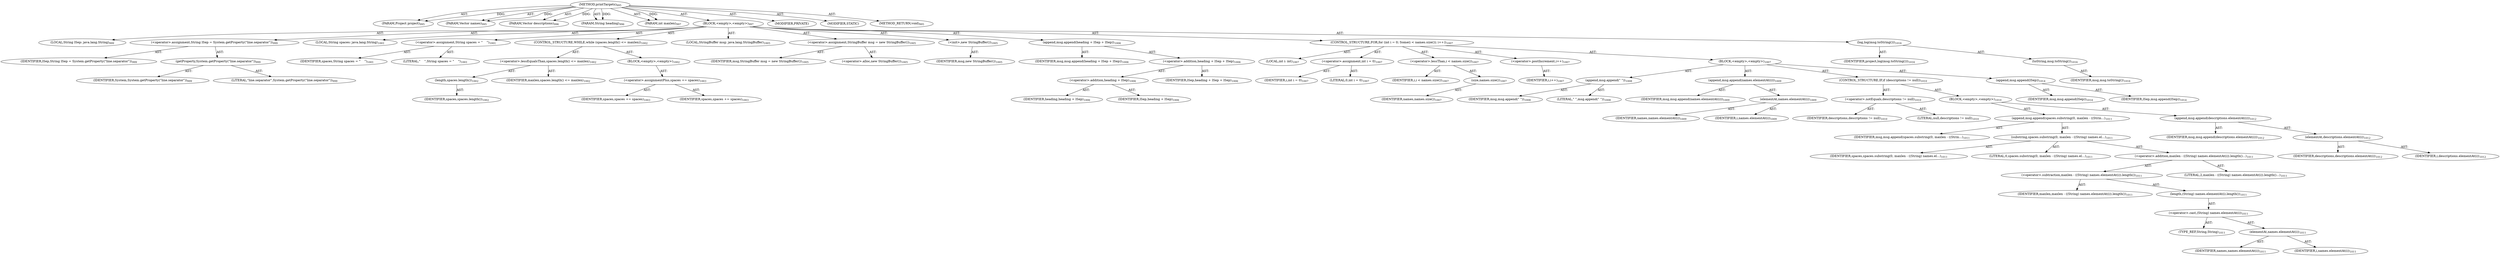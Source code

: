 digraph "printTargets" {  
"111669149716" [label = <(METHOD,printTargets)<SUB>995</SUB>> ]
"115964117023" [label = <(PARAM,Project project)<SUB>995</SUB>> ]
"115964117024" [label = <(PARAM,Vector names)<SUB>995</SUB>> ]
"115964117025" [label = <(PARAM,Vector descriptions)<SUB>996</SUB>> ]
"115964117026" [label = <(PARAM,String heading)<SUB>996</SUB>> ]
"115964117027" [label = <(PARAM,int maxlen)<SUB>997</SUB>> ]
"25769803968" [label = <(BLOCK,&lt;empty&gt;,&lt;empty&gt;)<SUB>997</SUB>> ]
"94489280605" [label = <(LOCAL,String lSep: java.lang.String)<SUB>999</SUB>> ]
"30064771912" [label = <(&lt;operator&gt;.assignment,String lSep = System.getProperty(&quot;line.separator&quot;))<SUB>999</SUB>> ]
"68719477407" [label = <(IDENTIFIER,lSep,String lSep = System.getProperty(&quot;line.separator&quot;))<SUB>999</SUB>> ]
"30064771913" [label = <(getProperty,System.getProperty(&quot;line.separator&quot;))<SUB>999</SUB>> ]
"68719477408" [label = <(IDENTIFIER,System,System.getProperty(&quot;line.separator&quot;))<SUB>999</SUB>> ]
"90194313424" [label = <(LITERAL,&quot;line.separator&quot;,System.getProperty(&quot;line.separator&quot;))<SUB>999</SUB>> ]
"94489280606" [label = <(LOCAL,String spaces: java.lang.String)<SUB>1001</SUB>> ]
"30064771914" [label = <(&lt;operator&gt;.assignment,String spaces = &quot;    &quot;)<SUB>1001</SUB>> ]
"68719477409" [label = <(IDENTIFIER,spaces,String spaces = &quot;    &quot;)<SUB>1001</SUB>> ]
"90194313425" [label = <(LITERAL,&quot;    &quot;,String spaces = &quot;    &quot;)<SUB>1001</SUB>> ]
"47244640400" [label = <(CONTROL_STRUCTURE,WHILE,while (spaces.length() &lt;= maxlen))<SUB>1002</SUB>> ]
"30064771915" [label = <(&lt;operator&gt;.lessEqualsThan,spaces.length() &lt;= maxlen)<SUB>1002</SUB>> ]
"30064771916" [label = <(length,spaces.length())<SUB>1002</SUB>> ]
"68719477410" [label = <(IDENTIFIER,spaces,spaces.length())<SUB>1002</SUB>> ]
"68719477411" [label = <(IDENTIFIER,maxlen,spaces.length() &lt;= maxlen)<SUB>1002</SUB>> ]
"25769803969" [label = <(BLOCK,&lt;empty&gt;,&lt;empty&gt;)<SUB>1002</SUB>> ]
"30064771917" [label = <(&lt;operator&gt;.assignmentPlus,spaces += spaces)<SUB>1003</SUB>> ]
"68719477412" [label = <(IDENTIFIER,spaces,spaces += spaces)<SUB>1003</SUB>> ]
"68719477413" [label = <(IDENTIFIER,spaces,spaces += spaces)<SUB>1003</SUB>> ]
"94489280607" [label = <(LOCAL,StringBuffer msg: java.lang.StringBuffer)<SUB>1005</SUB>> ]
"30064771918" [label = <(&lt;operator&gt;.assignment,StringBuffer msg = new StringBuffer())<SUB>1005</SUB>> ]
"68719477414" [label = <(IDENTIFIER,msg,StringBuffer msg = new StringBuffer())<SUB>1005</SUB>> ]
"30064771919" [label = <(&lt;operator&gt;.alloc,new StringBuffer())<SUB>1005</SUB>> ]
"30064771920" [label = <(&lt;init&gt;,new StringBuffer())<SUB>1005</SUB>> ]
"68719477415" [label = <(IDENTIFIER,msg,new StringBuffer())<SUB>1005</SUB>> ]
"30064771921" [label = <(append,msg.append(heading + lSep + lSep))<SUB>1006</SUB>> ]
"68719477416" [label = <(IDENTIFIER,msg,msg.append(heading + lSep + lSep))<SUB>1006</SUB>> ]
"30064771922" [label = <(&lt;operator&gt;.addition,heading + lSep + lSep)<SUB>1006</SUB>> ]
"30064771923" [label = <(&lt;operator&gt;.addition,heading + lSep)<SUB>1006</SUB>> ]
"68719477417" [label = <(IDENTIFIER,heading,heading + lSep)<SUB>1006</SUB>> ]
"68719477418" [label = <(IDENTIFIER,lSep,heading + lSep)<SUB>1006</SUB>> ]
"68719477419" [label = <(IDENTIFIER,lSep,heading + lSep + lSep)<SUB>1006</SUB>> ]
"47244640401" [label = <(CONTROL_STRUCTURE,FOR,for (int i = 0; Some(i &lt; names.size()); i++))<SUB>1007</SUB>> ]
"94489280608" [label = <(LOCAL,int i: int)<SUB>1007</SUB>> ]
"30064771924" [label = <(&lt;operator&gt;.assignment,int i = 0)<SUB>1007</SUB>> ]
"68719477420" [label = <(IDENTIFIER,i,int i = 0)<SUB>1007</SUB>> ]
"90194313426" [label = <(LITERAL,0,int i = 0)<SUB>1007</SUB>> ]
"30064771925" [label = <(&lt;operator&gt;.lessThan,i &lt; names.size())<SUB>1007</SUB>> ]
"68719477421" [label = <(IDENTIFIER,i,i &lt; names.size())<SUB>1007</SUB>> ]
"30064771926" [label = <(size,names.size())<SUB>1007</SUB>> ]
"68719477422" [label = <(IDENTIFIER,names,names.size())<SUB>1007</SUB>> ]
"30064771927" [label = <(&lt;operator&gt;.postIncrement,i++)<SUB>1007</SUB>> ]
"68719477423" [label = <(IDENTIFIER,i,i++)<SUB>1007</SUB>> ]
"25769803970" [label = <(BLOCK,&lt;empty&gt;,&lt;empty&gt;)<SUB>1007</SUB>> ]
"30064771928" [label = <(append,msg.append(&quot; &quot;))<SUB>1008</SUB>> ]
"68719477424" [label = <(IDENTIFIER,msg,msg.append(&quot; &quot;))<SUB>1008</SUB>> ]
"90194313427" [label = <(LITERAL,&quot; &quot;,msg.append(&quot; &quot;))<SUB>1008</SUB>> ]
"30064771929" [label = <(append,msg.append(names.elementAt(i)))<SUB>1009</SUB>> ]
"68719477425" [label = <(IDENTIFIER,msg,msg.append(names.elementAt(i)))<SUB>1009</SUB>> ]
"30064771930" [label = <(elementAt,names.elementAt(i))<SUB>1009</SUB>> ]
"68719477426" [label = <(IDENTIFIER,names,names.elementAt(i))<SUB>1009</SUB>> ]
"68719477427" [label = <(IDENTIFIER,i,names.elementAt(i))<SUB>1009</SUB>> ]
"47244640402" [label = <(CONTROL_STRUCTURE,IF,if (descriptions != null))<SUB>1010</SUB>> ]
"30064771931" [label = <(&lt;operator&gt;.notEquals,descriptions != null)<SUB>1010</SUB>> ]
"68719477428" [label = <(IDENTIFIER,descriptions,descriptions != null)<SUB>1010</SUB>> ]
"90194313428" [label = <(LITERAL,null,descriptions != null)<SUB>1010</SUB>> ]
"25769803971" [label = <(BLOCK,&lt;empty&gt;,&lt;empty&gt;)<SUB>1010</SUB>> ]
"30064771932" [label = <(append,msg.append(spaces.substring(0, maxlen - ((Strin...)<SUB>1011</SUB>> ]
"68719477429" [label = <(IDENTIFIER,msg,msg.append(spaces.substring(0, maxlen - ((Strin...)<SUB>1011</SUB>> ]
"30064771933" [label = <(substring,spaces.substring(0, maxlen - ((String) names.el...)<SUB>1011</SUB>> ]
"68719477430" [label = <(IDENTIFIER,spaces,spaces.substring(0, maxlen - ((String) names.el...)<SUB>1011</SUB>> ]
"90194313429" [label = <(LITERAL,0,spaces.substring(0, maxlen - ((String) names.el...)<SUB>1011</SUB>> ]
"30064771934" [label = <(&lt;operator&gt;.addition,maxlen - ((String) names.elementAt(i)).length()...)<SUB>1011</SUB>> ]
"30064771935" [label = <(&lt;operator&gt;.subtraction,maxlen - ((String) names.elementAt(i)).length())<SUB>1011</SUB>> ]
"68719477431" [label = <(IDENTIFIER,maxlen,maxlen - ((String) names.elementAt(i)).length())<SUB>1011</SUB>> ]
"30064771936" [label = <(length,(String) names.elementAt(i).length())<SUB>1011</SUB>> ]
"30064771937" [label = <(&lt;operator&gt;.cast,(String) names.elementAt(i))<SUB>1011</SUB>> ]
"180388626463" [label = <(TYPE_REF,String,String)<SUB>1011</SUB>> ]
"30064771938" [label = <(elementAt,names.elementAt(i))<SUB>1011</SUB>> ]
"68719477432" [label = <(IDENTIFIER,names,names.elementAt(i))<SUB>1011</SUB>> ]
"68719477433" [label = <(IDENTIFIER,i,names.elementAt(i))<SUB>1011</SUB>> ]
"90194313430" [label = <(LITERAL,2,maxlen - ((String) names.elementAt(i)).length()...)<SUB>1011</SUB>> ]
"30064771939" [label = <(append,msg.append(descriptions.elementAt(i)))<SUB>1012</SUB>> ]
"68719477434" [label = <(IDENTIFIER,msg,msg.append(descriptions.elementAt(i)))<SUB>1012</SUB>> ]
"30064771940" [label = <(elementAt,descriptions.elementAt(i))<SUB>1012</SUB>> ]
"68719477435" [label = <(IDENTIFIER,descriptions,descriptions.elementAt(i))<SUB>1012</SUB>> ]
"68719477436" [label = <(IDENTIFIER,i,descriptions.elementAt(i))<SUB>1012</SUB>> ]
"30064771941" [label = <(append,msg.append(lSep))<SUB>1014</SUB>> ]
"68719477437" [label = <(IDENTIFIER,msg,msg.append(lSep))<SUB>1014</SUB>> ]
"68719477438" [label = <(IDENTIFIER,lSep,msg.append(lSep))<SUB>1014</SUB>> ]
"30064771942" [label = <(log,log(msg.toString()))<SUB>1016</SUB>> ]
"68719477439" [label = <(IDENTIFIER,project,log(msg.toString()))<SUB>1016</SUB>> ]
"30064771943" [label = <(toString,msg.toString())<SUB>1016</SUB>> ]
"68719477440" [label = <(IDENTIFIER,msg,msg.toString())<SUB>1016</SUB>> ]
"133143986239" [label = <(MODIFIER,PRIVATE)> ]
"133143986240" [label = <(MODIFIER,STATIC)> ]
"128849018900" [label = <(METHOD_RETURN,void)<SUB>995</SUB>> ]
  "111669149716" -> "115964117023"  [ label = "AST: "] 
  "111669149716" -> "115964117024"  [ label = "AST: "] 
  "111669149716" -> "115964117025"  [ label = "AST: "] 
  "111669149716" -> "115964117026"  [ label = "AST: "] 
  "111669149716" -> "115964117027"  [ label = "AST: "] 
  "111669149716" -> "25769803968"  [ label = "AST: "] 
  "111669149716" -> "133143986239"  [ label = "AST: "] 
  "111669149716" -> "133143986240"  [ label = "AST: "] 
  "111669149716" -> "128849018900"  [ label = "AST: "] 
  "25769803968" -> "94489280605"  [ label = "AST: "] 
  "25769803968" -> "30064771912"  [ label = "AST: "] 
  "25769803968" -> "94489280606"  [ label = "AST: "] 
  "25769803968" -> "30064771914"  [ label = "AST: "] 
  "25769803968" -> "47244640400"  [ label = "AST: "] 
  "25769803968" -> "94489280607"  [ label = "AST: "] 
  "25769803968" -> "30064771918"  [ label = "AST: "] 
  "25769803968" -> "30064771920"  [ label = "AST: "] 
  "25769803968" -> "30064771921"  [ label = "AST: "] 
  "25769803968" -> "47244640401"  [ label = "AST: "] 
  "25769803968" -> "30064771942"  [ label = "AST: "] 
  "30064771912" -> "68719477407"  [ label = "AST: "] 
  "30064771912" -> "30064771913"  [ label = "AST: "] 
  "30064771913" -> "68719477408"  [ label = "AST: "] 
  "30064771913" -> "90194313424"  [ label = "AST: "] 
  "30064771914" -> "68719477409"  [ label = "AST: "] 
  "30064771914" -> "90194313425"  [ label = "AST: "] 
  "47244640400" -> "30064771915"  [ label = "AST: "] 
  "47244640400" -> "25769803969"  [ label = "AST: "] 
  "30064771915" -> "30064771916"  [ label = "AST: "] 
  "30064771915" -> "68719477411"  [ label = "AST: "] 
  "30064771916" -> "68719477410"  [ label = "AST: "] 
  "25769803969" -> "30064771917"  [ label = "AST: "] 
  "30064771917" -> "68719477412"  [ label = "AST: "] 
  "30064771917" -> "68719477413"  [ label = "AST: "] 
  "30064771918" -> "68719477414"  [ label = "AST: "] 
  "30064771918" -> "30064771919"  [ label = "AST: "] 
  "30064771920" -> "68719477415"  [ label = "AST: "] 
  "30064771921" -> "68719477416"  [ label = "AST: "] 
  "30064771921" -> "30064771922"  [ label = "AST: "] 
  "30064771922" -> "30064771923"  [ label = "AST: "] 
  "30064771922" -> "68719477419"  [ label = "AST: "] 
  "30064771923" -> "68719477417"  [ label = "AST: "] 
  "30064771923" -> "68719477418"  [ label = "AST: "] 
  "47244640401" -> "94489280608"  [ label = "AST: "] 
  "47244640401" -> "30064771924"  [ label = "AST: "] 
  "47244640401" -> "30064771925"  [ label = "AST: "] 
  "47244640401" -> "30064771927"  [ label = "AST: "] 
  "47244640401" -> "25769803970"  [ label = "AST: "] 
  "30064771924" -> "68719477420"  [ label = "AST: "] 
  "30064771924" -> "90194313426"  [ label = "AST: "] 
  "30064771925" -> "68719477421"  [ label = "AST: "] 
  "30064771925" -> "30064771926"  [ label = "AST: "] 
  "30064771926" -> "68719477422"  [ label = "AST: "] 
  "30064771927" -> "68719477423"  [ label = "AST: "] 
  "25769803970" -> "30064771928"  [ label = "AST: "] 
  "25769803970" -> "30064771929"  [ label = "AST: "] 
  "25769803970" -> "47244640402"  [ label = "AST: "] 
  "25769803970" -> "30064771941"  [ label = "AST: "] 
  "30064771928" -> "68719477424"  [ label = "AST: "] 
  "30064771928" -> "90194313427"  [ label = "AST: "] 
  "30064771929" -> "68719477425"  [ label = "AST: "] 
  "30064771929" -> "30064771930"  [ label = "AST: "] 
  "30064771930" -> "68719477426"  [ label = "AST: "] 
  "30064771930" -> "68719477427"  [ label = "AST: "] 
  "47244640402" -> "30064771931"  [ label = "AST: "] 
  "47244640402" -> "25769803971"  [ label = "AST: "] 
  "30064771931" -> "68719477428"  [ label = "AST: "] 
  "30064771931" -> "90194313428"  [ label = "AST: "] 
  "25769803971" -> "30064771932"  [ label = "AST: "] 
  "25769803971" -> "30064771939"  [ label = "AST: "] 
  "30064771932" -> "68719477429"  [ label = "AST: "] 
  "30064771932" -> "30064771933"  [ label = "AST: "] 
  "30064771933" -> "68719477430"  [ label = "AST: "] 
  "30064771933" -> "90194313429"  [ label = "AST: "] 
  "30064771933" -> "30064771934"  [ label = "AST: "] 
  "30064771934" -> "30064771935"  [ label = "AST: "] 
  "30064771934" -> "90194313430"  [ label = "AST: "] 
  "30064771935" -> "68719477431"  [ label = "AST: "] 
  "30064771935" -> "30064771936"  [ label = "AST: "] 
  "30064771936" -> "30064771937"  [ label = "AST: "] 
  "30064771937" -> "180388626463"  [ label = "AST: "] 
  "30064771937" -> "30064771938"  [ label = "AST: "] 
  "30064771938" -> "68719477432"  [ label = "AST: "] 
  "30064771938" -> "68719477433"  [ label = "AST: "] 
  "30064771939" -> "68719477434"  [ label = "AST: "] 
  "30064771939" -> "30064771940"  [ label = "AST: "] 
  "30064771940" -> "68719477435"  [ label = "AST: "] 
  "30064771940" -> "68719477436"  [ label = "AST: "] 
  "30064771941" -> "68719477437"  [ label = "AST: "] 
  "30064771941" -> "68719477438"  [ label = "AST: "] 
  "30064771942" -> "68719477439"  [ label = "AST: "] 
  "30064771942" -> "30064771943"  [ label = "AST: "] 
  "30064771943" -> "68719477440"  [ label = "AST: "] 
  "111669149716" -> "115964117023"  [ label = "DDG: "] 
  "111669149716" -> "115964117024"  [ label = "DDG: "] 
  "111669149716" -> "115964117025"  [ label = "DDG: "] 
  "111669149716" -> "115964117026"  [ label = "DDG: "] 
  "111669149716" -> "115964117027"  [ label = "DDG: "] 
}

